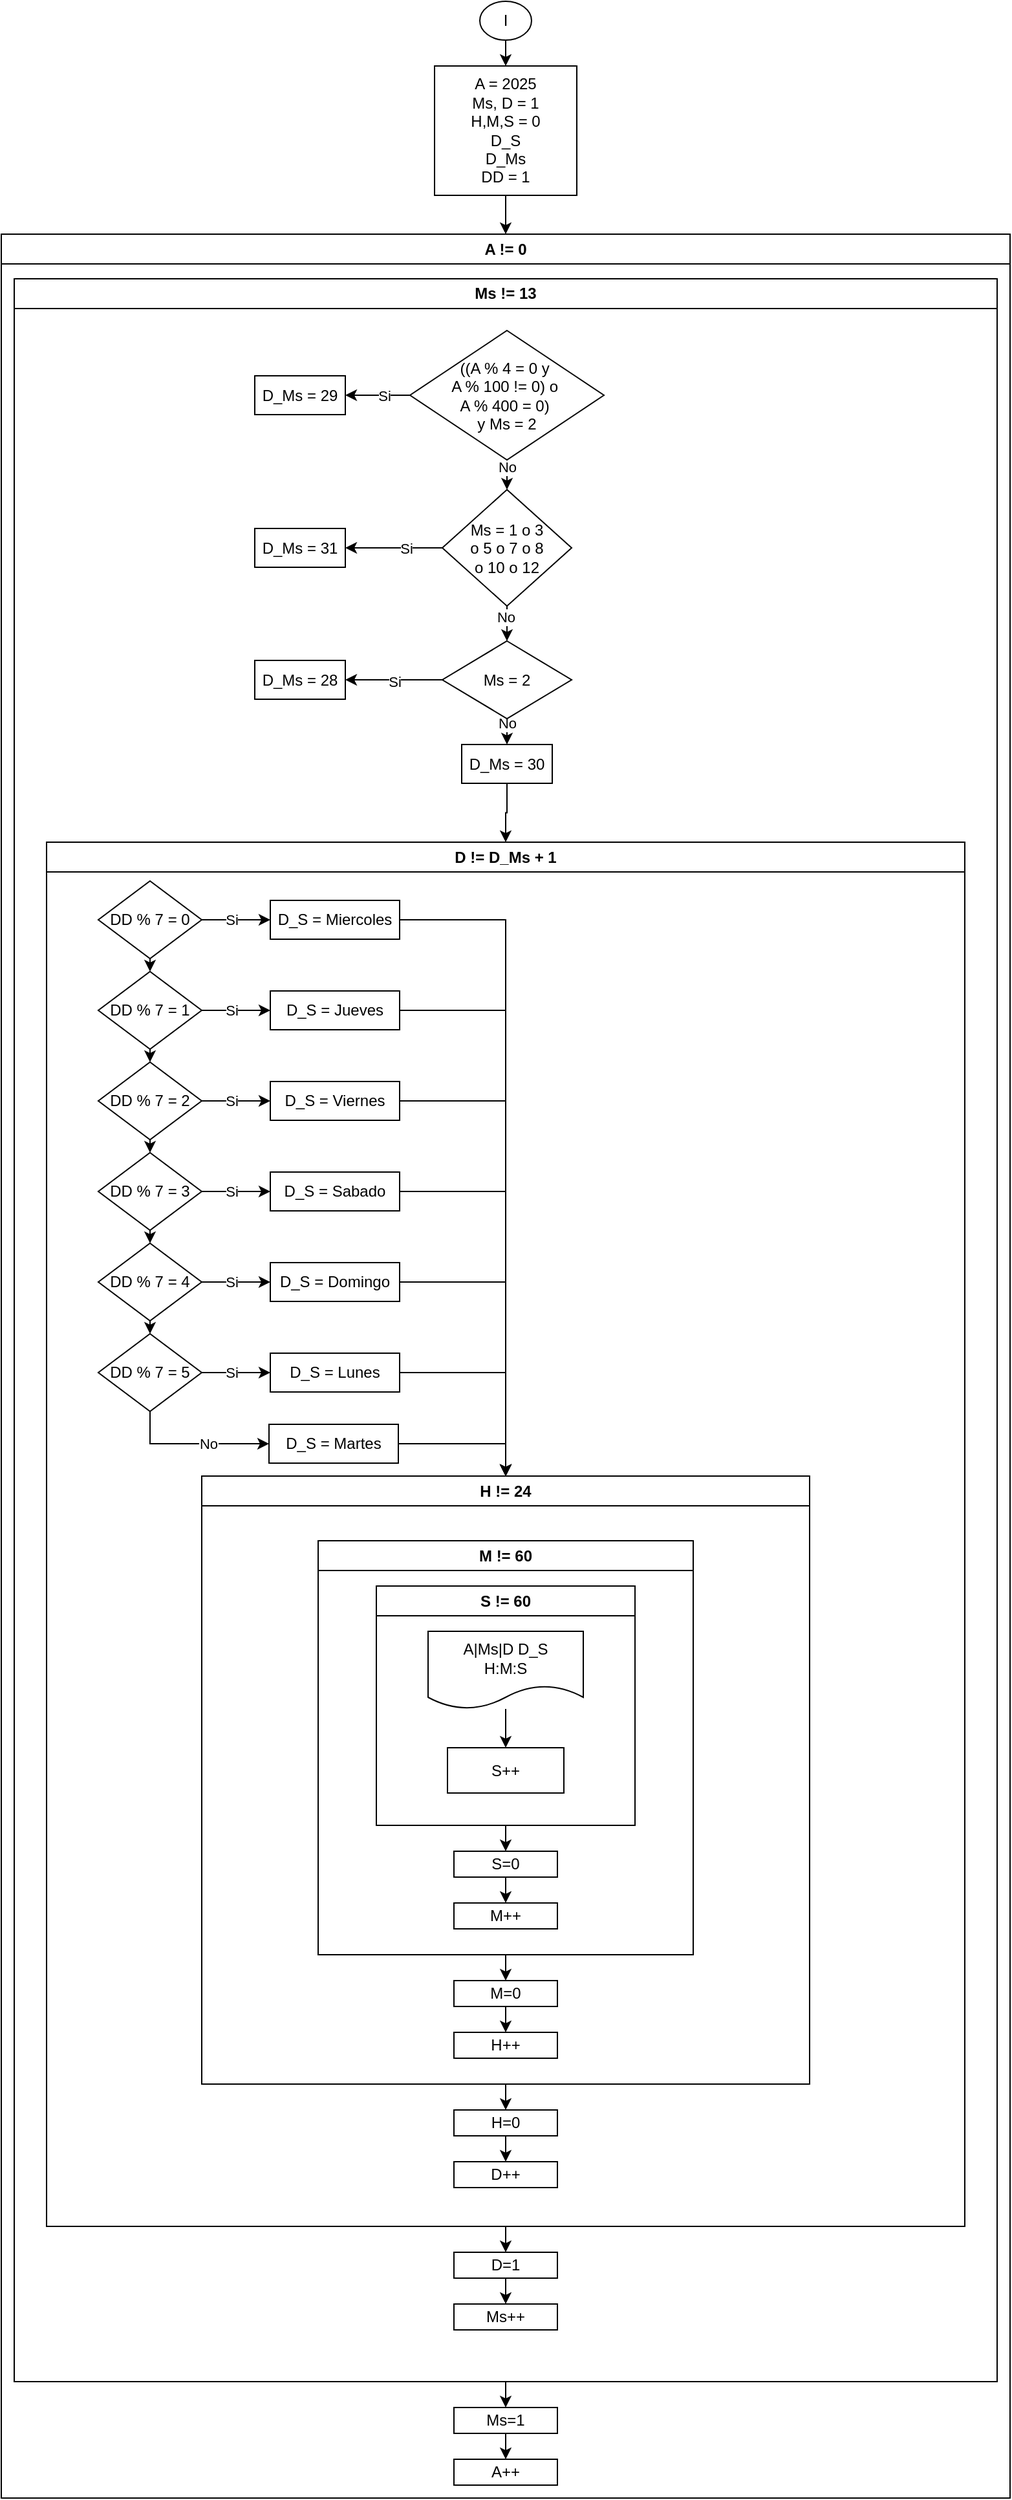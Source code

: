 <mxfile version="26.1.1">
  <diagram name="Página-1" id="KlE6ZFTIxu7QOJY_JbR3">
    <mxGraphModel dx="2200" dy="2254" grid="1" gridSize="10" guides="1" tooltips="1" connect="1" arrows="1" fold="1" page="1" pageScale="1" pageWidth="827" pageHeight="1169" math="0" shadow="0">
      <root>
        <mxCell id="0" />
        <mxCell id="1" parent="0" />
        <mxCell id="-FTDvW3kcZKXXxdiIcK_-101" style="edgeStyle=orthogonalEdgeStyle;rounded=0;orthogonalLoop=1;jettySize=auto;html=1;exitX=0.5;exitY=1;exitDx=0;exitDy=0;entryX=0.5;entryY=0;entryDx=0;entryDy=0;" edge="1" parent="1" source="-FTDvW3kcZKXXxdiIcK_-1" target="-FTDvW3kcZKXXxdiIcK_-2">
          <mxGeometry relative="1" as="geometry" />
        </mxCell>
        <mxCell id="-FTDvW3kcZKXXxdiIcK_-1" value="I" style="ellipse;whiteSpace=wrap;html=1;" vertex="1" parent="1">
          <mxGeometry x="570" y="-40" width="40" height="30" as="geometry" />
        </mxCell>
        <mxCell id="-FTDvW3kcZKXXxdiIcK_-102" style="edgeStyle=orthogonalEdgeStyle;rounded=0;orthogonalLoop=1;jettySize=auto;html=1;exitX=0.5;exitY=1;exitDx=0;exitDy=0;entryX=0.5;entryY=0;entryDx=0;entryDy=0;" edge="1" parent="1" source="-FTDvW3kcZKXXxdiIcK_-2" target="-FTDvW3kcZKXXxdiIcK_-4">
          <mxGeometry relative="1" as="geometry" />
        </mxCell>
        <mxCell id="-FTDvW3kcZKXXxdiIcK_-2" value="A = 2025&lt;div&gt;Ms, D = 1&lt;/div&gt;&lt;div&gt;H,M,S = 0&lt;/div&gt;&lt;div&gt;D_S&lt;/div&gt;&lt;div&gt;D_Ms&lt;/div&gt;&lt;div&gt;DD = 1&lt;/div&gt;" style="rounded=0;whiteSpace=wrap;html=1;" vertex="1" parent="1">
          <mxGeometry x="535" y="10" width="110" height="100" as="geometry" />
        </mxCell>
        <mxCell id="-FTDvW3kcZKXXxdiIcK_-4" value="A != 0" style="swimlane;whiteSpace=wrap;html=1;" vertex="1" parent="1">
          <mxGeometry x="200" y="140" width="780" height="1750" as="geometry" />
        </mxCell>
        <mxCell id="-FTDvW3kcZKXXxdiIcK_-5" value="Ms != 13" style="swimlane;whiteSpace=wrap;html=1;" vertex="1" parent="1">
          <mxGeometry x="210" y="174.5" width="760" height="1625.5" as="geometry" />
        </mxCell>
        <mxCell id="-FTDvW3kcZKXXxdiIcK_-22" value="" style="edgeStyle=orthogonalEdgeStyle;rounded=0;orthogonalLoop=1;jettySize=auto;html=1;" edge="1" parent="-FTDvW3kcZKXXxdiIcK_-5" source="-FTDvW3kcZKXXxdiIcK_-10" target="-FTDvW3kcZKXXxdiIcK_-21">
          <mxGeometry relative="1" as="geometry" />
        </mxCell>
        <mxCell id="-FTDvW3kcZKXXxdiIcK_-31" value="No" style="edgeLabel;html=1;align=center;verticalAlign=middle;resizable=0;points=[];" vertex="1" connectable="0" parent="-FTDvW3kcZKXXxdiIcK_-22">
          <mxGeometry x="0.384" y="1" relative="1" as="geometry">
            <mxPoint x="-2" y="-2" as="offset" />
          </mxGeometry>
        </mxCell>
        <mxCell id="-FTDvW3kcZKXXxdiIcK_-25" style="edgeStyle=orthogonalEdgeStyle;rounded=0;orthogonalLoop=1;jettySize=auto;html=1;exitX=0;exitY=0.5;exitDx=0;exitDy=0;" edge="1" parent="-FTDvW3kcZKXXxdiIcK_-5" source="-FTDvW3kcZKXXxdiIcK_-10" target="-FTDvW3kcZKXXxdiIcK_-19">
          <mxGeometry relative="1" as="geometry" />
        </mxCell>
        <mxCell id="-FTDvW3kcZKXXxdiIcK_-26" value="Si" style="edgeLabel;html=1;align=center;verticalAlign=middle;resizable=0;points=[];" vertex="1" connectable="0" parent="-FTDvW3kcZKXXxdiIcK_-25">
          <mxGeometry x="-0.236" relative="1" as="geometry">
            <mxPoint as="offset" />
          </mxGeometry>
        </mxCell>
        <mxCell id="-FTDvW3kcZKXXxdiIcK_-10" value="Ms = 1 o 3&lt;div&gt;o 5 o 7 o 8&lt;/div&gt;&lt;div&gt;o 10 o 12&lt;/div&gt;" style="rhombus;whiteSpace=wrap;html=1;" vertex="1" parent="-FTDvW3kcZKXXxdiIcK_-5">
          <mxGeometry x="331" y="163" width="100" height="90" as="geometry" />
        </mxCell>
        <mxCell id="-FTDvW3kcZKXXxdiIcK_-27" style="edgeStyle=orthogonalEdgeStyle;rounded=0;orthogonalLoop=1;jettySize=auto;html=1;exitX=0;exitY=0.5;exitDx=0;exitDy=0;entryX=1;entryY=0.5;entryDx=0;entryDy=0;" edge="1" parent="-FTDvW3kcZKXXxdiIcK_-5" source="-FTDvW3kcZKXXxdiIcK_-13" target="-FTDvW3kcZKXXxdiIcK_-14">
          <mxGeometry relative="1" as="geometry" />
        </mxCell>
        <mxCell id="-FTDvW3kcZKXXxdiIcK_-28" value="Si" style="edgeLabel;html=1;align=center;verticalAlign=middle;resizable=0;points=[];" vertex="1" connectable="0" parent="-FTDvW3kcZKXXxdiIcK_-27">
          <mxGeometry x="-0.187" relative="1" as="geometry">
            <mxPoint as="offset" />
          </mxGeometry>
        </mxCell>
        <mxCell id="-FTDvW3kcZKXXxdiIcK_-29" style="edgeStyle=orthogonalEdgeStyle;rounded=0;orthogonalLoop=1;jettySize=auto;html=1;exitX=0.5;exitY=1;exitDx=0;exitDy=0;entryX=0.5;entryY=0;entryDx=0;entryDy=0;" edge="1" parent="-FTDvW3kcZKXXxdiIcK_-5" source="-FTDvW3kcZKXXxdiIcK_-13" target="-FTDvW3kcZKXXxdiIcK_-10">
          <mxGeometry relative="1" as="geometry" />
        </mxCell>
        <mxCell id="-FTDvW3kcZKXXxdiIcK_-30" value="No" style="edgeLabel;html=1;align=center;verticalAlign=middle;resizable=0;points=[];" vertex="1" connectable="0" parent="-FTDvW3kcZKXXxdiIcK_-29">
          <mxGeometry x="-0.1" y="3" relative="1" as="geometry">
            <mxPoint x="-3" y="-5" as="offset" />
          </mxGeometry>
        </mxCell>
        <mxCell id="-FTDvW3kcZKXXxdiIcK_-13" value="((A % 4 = 0 y&amp;nbsp;&lt;div&gt;A % 100 != 0) o&amp;nbsp;&lt;/div&gt;&lt;div&gt;A % 400 = 0)&amp;nbsp;&lt;/div&gt;&lt;div&gt;y Ms = 2&lt;/div&gt;" style="rhombus;whiteSpace=wrap;html=1;" vertex="1" parent="-FTDvW3kcZKXXxdiIcK_-5">
          <mxGeometry x="306" y="40" width="150" height="100" as="geometry" />
        </mxCell>
        <mxCell id="-FTDvW3kcZKXXxdiIcK_-14" value="D_Ms = 29" style="rounded=0;whiteSpace=wrap;html=1;" vertex="1" parent="-FTDvW3kcZKXXxdiIcK_-5">
          <mxGeometry x="186" y="75" width="70" height="30" as="geometry" />
        </mxCell>
        <mxCell id="-FTDvW3kcZKXXxdiIcK_-19" value="D_Ms = 31" style="rounded=0;whiteSpace=wrap;html=1;" vertex="1" parent="-FTDvW3kcZKXXxdiIcK_-5">
          <mxGeometry x="186" y="193" width="70" height="30" as="geometry" />
        </mxCell>
        <mxCell id="-FTDvW3kcZKXXxdiIcK_-20" value="D_Ms = 28" style="rounded=0;whiteSpace=wrap;html=1;" vertex="1" parent="-FTDvW3kcZKXXxdiIcK_-5">
          <mxGeometry x="186" y="295" width="70" height="30" as="geometry" />
        </mxCell>
        <mxCell id="-FTDvW3kcZKXXxdiIcK_-23" value="" style="edgeStyle=orthogonalEdgeStyle;rounded=0;orthogonalLoop=1;jettySize=auto;html=1;" edge="1" parent="-FTDvW3kcZKXXxdiIcK_-5" source="-FTDvW3kcZKXXxdiIcK_-21" target="-FTDvW3kcZKXXxdiIcK_-20">
          <mxGeometry relative="1" as="geometry" />
        </mxCell>
        <mxCell id="-FTDvW3kcZKXXxdiIcK_-24" value="Si" style="edgeLabel;html=1;align=center;verticalAlign=middle;resizable=0;points=[];" vertex="1" connectable="0" parent="-FTDvW3kcZKXXxdiIcK_-23">
          <mxGeometry x="-0.004" y="1" relative="1" as="geometry">
            <mxPoint as="offset" />
          </mxGeometry>
        </mxCell>
        <mxCell id="-FTDvW3kcZKXXxdiIcK_-33" style="edgeStyle=orthogonalEdgeStyle;rounded=0;orthogonalLoop=1;jettySize=auto;html=1;exitX=0.5;exitY=1;exitDx=0;exitDy=0;entryX=0.5;entryY=0;entryDx=0;entryDy=0;" edge="1" parent="-FTDvW3kcZKXXxdiIcK_-5" source="-FTDvW3kcZKXXxdiIcK_-21" target="-FTDvW3kcZKXXxdiIcK_-32">
          <mxGeometry relative="1" as="geometry" />
        </mxCell>
        <mxCell id="-FTDvW3kcZKXXxdiIcK_-34" value="No" style="edgeLabel;html=1;align=center;verticalAlign=middle;resizable=0;points=[];" vertex="1" connectable="0" parent="-FTDvW3kcZKXXxdiIcK_-33">
          <mxGeometry x="-0.633" relative="1" as="geometry">
            <mxPoint as="offset" />
          </mxGeometry>
        </mxCell>
        <mxCell id="-FTDvW3kcZKXXxdiIcK_-21" value="Ms = 2" style="rhombus;whiteSpace=wrap;html=1;" vertex="1" parent="-FTDvW3kcZKXXxdiIcK_-5">
          <mxGeometry x="331" y="280" width="100" height="60" as="geometry" />
        </mxCell>
        <mxCell id="-FTDvW3kcZKXXxdiIcK_-32" value="D_Ms = 30" style="rounded=0;whiteSpace=wrap;html=1;" vertex="1" parent="-FTDvW3kcZKXXxdiIcK_-5">
          <mxGeometry x="346" y="360" width="70" height="30" as="geometry" />
        </mxCell>
        <mxCell id="-FTDvW3kcZKXXxdiIcK_-6" value="D != D_Ms + 1" style="swimlane;whiteSpace=wrap;html=1;" vertex="1" parent="1">
          <mxGeometry x="235" y="610" width="710" height="1070" as="geometry" />
        </mxCell>
        <mxCell id="-FTDvW3kcZKXXxdiIcK_-37" value="" style="edgeStyle=orthogonalEdgeStyle;rounded=0;orthogonalLoop=1;jettySize=auto;html=1;" edge="1" parent="-FTDvW3kcZKXXxdiIcK_-6" source="-FTDvW3kcZKXXxdiIcK_-35" target="-FTDvW3kcZKXXxdiIcK_-36">
          <mxGeometry relative="1" as="geometry" />
        </mxCell>
        <mxCell id="-FTDvW3kcZKXXxdiIcK_-38" value="Si" style="edgeLabel;html=1;align=center;verticalAlign=middle;resizable=0;points=[];" vertex="1" connectable="0" parent="-FTDvW3kcZKXXxdiIcK_-37">
          <mxGeometry x="0.01" y="-3" relative="1" as="geometry">
            <mxPoint x="-4" y="-3" as="offset" />
          </mxGeometry>
        </mxCell>
        <mxCell id="-FTDvW3kcZKXXxdiIcK_-68" style="edgeStyle=orthogonalEdgeStyle;rounded=0;orthogonalLoop=1;jettySize=auto;html=1;exitX=0.5;exitY=1;exitDx=0;exitDy=0;entryX=0.5;entryY=0;entryDx=0;entryDy=0;" edge="1" parent="-FTDvW3kcZKXXxdiIcK_-6" source="-FTDvW3kcZKXXxdiIcK_-35" target="-FTDvW3kcZKXXxdiIcK_-41">
          <mxGeometry relative="1" as="geometry" />
        </mxCell>
        <mxCell id="-FTDvW3kcZKXXxdiIcK_-35" value="DD % 7 = 0" style="rhombus;whiteSpace=wrap;html=1;" vertex="1" parent="-FTDvW3kcZKXXxdiIcK_-6">
          <mxGeometry x="40" y="30" width="80" height="60" as="geometry" />
        </mxCell>
        <mxCell id="-FTDvW3kcZKXXxdiIcK_-81" style="edgeStyle=orthogonalEdgeStyle;rounded=0;orthogonalLoop=1;jettySize=auto;html=1;exitX=1;exitY=0.5;exitDx=0;exitDy=0;entryX=0.5;entryY=0;entryDx=0;entryDy=0;" edge="1" parent="-FTDvW3kcZKXXxdiIcK_-6" source="-FTDvW3kcZKXXxdiIcK_-36" target="-FTDvW3kcZKXXxdiIcK_-7">
          <mxGeometry relative="1" as="geometry" />
        </mxCell>
        <mxCell id="-FTDvW3kcZKXXxdiIcK_-36" value="D_S = Miercoles" style="whiteSpace=wrap;html=1;" vertex="1" parent="-FTDvW3kcZKXXxdiIcK_-6">
          <mxGeometry x="173" y="45" width="100" height="30" as="geometry" />
        </mxCell>
        <mxCell id="-FTDvW3kcZKXXxdiIcK_-39" value="" style="edgeStyle=orthogonalEdgeStyle;rounded=0;orthogonalLoop=1;jettySize=auto;html=1;" edge="1" parent="-FTDvW3kcZKXXxdiIcK_-6" source="-FTDvW3kcZKXXxdiIcK_-41" target="-FTDvW3kcZKXXxdiIcK_-42">
          <mxGeometry relative="1" as="geometry" />
        </mxCell>
        <mxCell id="-FTDvW3kcZKXXxdiIcK_-40" value="Si" style="edgeLabel;html=1;align=center;verticalAlign=middle;resizable=0;points=[];" vertex="1" connectable="0" parent="-FTDvW3kcZKXXxdiIcK_-39">
          <mxGeometry x="0.01" y="-3" relative="1" as="geometry">
            <mxPoint x="-4" y="-3" as="offset" />
          </mxGeometry>
        </mxCell>
        <mxCell id="-FTDvW3kcZKXXxdiIcK_-64" style="edgeStyle=orthogonalEdgeStyle;rounded=0;orthogonalLoop=1;jettySize=auto;html=1;exitX=0.5;exitY=1;exitDx=0;exitDy=0;entryX=0.5;entryY=0;entryDx=0;entryDy=0;" edge="1" parent="-FTDvW3kcZKXXxdiIcK_-6" source="-FTDvW3kcZKXXxdiIcK_-41" target="-FTDvW3kcZKXXxdiIcK_-45">
          <mxGeometry relative="1" as="geometry" />
        </mxCell>
        <mxCell id="-FTDvW3kcZKXXxdiIcK_-41" value="DD % 7 = 1" style="rhombus;whiteSpace=wrap;html=1;" vertex="1" parent="-FTDvW3kcZKXXxdiIcK_-6">
          <mxGeometry x="40" y="100" width="80" height="60" as="geometry" />
        </mxCell>
        <mxCell id="-FTDvW3kcZKXXxdiIcK_-82" style="edgeStyle=orthogonalEdgeStyle;rounded=0;orthogonalLoop=1;jettySize=auto;html=1;exitX=1;exitY=0.5;exitDx=0;exitDy=0;entryX=0.5;entryY=0;entryDx=0;entryDy=0;" edge="1" parent="-FTDvW3kcZKXXxdiIcK_-6" source="-FTDvW3kcZKXXxdiIcK_-42" target="-FTDvW3kcZKXXxdiIcK_-7">
          <mxGeometry relative="1" as="geometry" />
        </mxCell>
        <mxCell id="-FTDvW3kcZKXXxdiIcK_-42" value="D_S = Jueves" style="whiteSpace=wrap;html=1;" vertex="1" parent="-FTDvW3kcZKXXxdiIcK_-6">
          <mxGeometry x="173" y="115" width="100" height="30" as="geometry" />
        </mxCell>
        <mxCell id="-FTDvW3kcZKXXxdiIcK_-43" value="" style="edgeStyle=orthogonalEdgeStyle;rounded=0;orthogonalLoop=1;jettySize=auto;html=1;" edge="1" parent="-FTDvW3kcZKXXxdiIcK_-6" source="-FTDvW3kcZKXXxdiIcK_-45" target="-FTDvW3kcZKXXxdiIcK_-46">
          <mxGeometry relative="1" as="geometry" />
        </mxCell>
        <mxCell id="-FTDvW3kcZKXXxdiIcK_-44" value="Si" style="edgeLabel;html=1;align=center;verticalAlign=middle;resizable=0;points=[];" vertex="1" connectable="0" parent="-FTDvW3kcZKXXxdiIcK_-43">
          <mxGeometry x="0.01" y="-3" relative="1" as="geometry">
            <mxPoint x="-4" y="-3" as="offset" />
          </mxGeometry>
        </mxCell>
        <mxCell id="-FTDvW3kcZKXXxdiIcK_-65" style="edgeStyle=orthogonalEdgeStyle;rounded=0;orthogonalLoop=1;jettySize=auto;html=1;exitX=0.5;exitY=1;exitDx=0;exitDy=0;entryX=0.5;entryY=0;entryDx=0;entryDy=0;" edge="1" parent="-FTDvW3kcZKXXxdiIcK_-6" source="-FTDvW3kcZKXXxdiIcK_-45" target="-FTDvW3kcZKXXxdiIcK_-49">
          <mxGeometry relative="1" as="geometry" />
        </mxCell>
        <mxCell id="-FTDvW3kcZKXXxdiIcK_-45" value="DD % 7 = 2" style="rhombus;whiteSpace=wrap;html=1;" vertex="1" parent="-FTDvW3kcZKXXxdiIcK_-6">
          <mxGeometry x="40" y="170" width="80" height="60" as="geometry" />
        </mxCell>
        <mxCell id="-FTDvW3kcZKXXxdiIcK_-83" style="edgeStyle=orthogonalEdgeStyle;rounded=0;orthogonalLoop=1;jettySize=auto;html=1;exitX=1;exitY=0.5;exitDx=0;exitDy=0;entryX=0.5;entryY=0;entryDx=0;entryDy=0;" edge="1" parent="-FTDvW3kcZKXXxdiIcK_-6" source="-FTDvW3kcZKXXxdiIcK_-46" target="-FTDvW3kcZKXXxdiIcK_-7">
          <mxGeometry relative="1" as="geometry" />
        </mxCell>
        <mxCell id="-FTDvW3kcZKXXxdiIcK_-46" value="D_S = Viernes" style="whiteSpace=wrap;html=1;" vertex="1" parent="-FTDvW3kcZKXXxdiIcK_-6">
          <mxGeometry x="173" y="185" width="100" height="30" as="geometry" />
        </mxCell>
        <mxCell id="-FTDvW3kcZKXXxdiIcK_-47" value="" style="edgeStyle=orthogonalEdgeStyle;rounded=0;orthogonalLoop=1;jettySize=auto;html=1;" edge="1" parent="-FTDvW3kcZKXXxdiIcK_-6" source="-FTDvW3kcZKXXxdiIcK_-49" target="-FTDvW3kcZKXXxdiIcK_-50">
          <mxGeometry relative="1" as="geometry" />
        </mxCell>
        <mxCell id="-FTDvW3kcZKXXxdiIcK_-48" value="Si" style="edgeLabel;html=1;align=center;verticalAlign=middle;resizable=0;points=[];" vertex="1" connectable="0" parent="-FTDvW3kcZKXXxdiIcK_-47">
          <mxGeometry x="0.01" y="-3" relative="1" as="geometry">
            <mxPoint x="-4" y="-3" as="offset" />
          </mxGeometry>
        </mxCell>
        <mxCell id="-FTDvW3kcZKXXxdiIcK_-66" style="edgeStyle=orthogonalEdgeStyle;rounded=0;orthogonalLoop=1;jettySize=auto;html=1;exitX=0.5;exitY=1;exitDx=0;exitDy=0;entryX=0.5;entryY=0;entryDx=0;entryDy=0;" edge="1" parent="-FTDvW3kcZKXXxdiIcK_-6" source="-FTDvW3kcZKXXxdiIcK_-49" target="-FTDvW3kcZKXXxdiIcK_-53">
          <mxGeometry relative="1" as="geometry" />
        </mxCell>
        <mxCell id="-FTDvW3kcZKXXxdiIcK_-49" value="DD % 7 = 3" style="rhombus;whiteSpace=wrap;html=1;" vertex="1" parent="-FTDvW3kcZKXXxdiIcK_-6">
          <mxGeometry x="40" y="240" width="80" height="60" as="geometry" />
        </mxCell>
        <mxCell id="-FTDvW3kcZKXXxdiIcK_-84" style="edgeStyle=orthogonalEdgeStyle;rounded=0;orthogonalLoop=1;jettySize=auto;html=1;exitX=1;exitY=0.5;exitDx=0;exitDy=0;entryX=0.5;entryY=0;entryDx=0;entryDy=0;" edge="1" parent="-FTDvW3kcZKXXxdiIcK_-6" source="-FTDvW3kcZKXXxdiIcK_-50" target="-FTDvW3kcZKXXxdiIcK_-7">
          <mxGeometry relative="1" as="geometry" />
        </mxCell>
        <mxCell id="-FTDvW3kcZKXXxdiIcK_-50" value="D_S = Sabado" style="whiteSpace=wrap;html=1;" vertex="1" parent="-FTDvW3kcZKXXxdiIcK_-6">
          <mxGeometry x="173" y="255" width="100" height="30" as="geometry" />
        </mxCell>
        <mxCell id="-FTDvW3kcZKXXxdiIcK_-51" value="" style="edgeStyle=orthogonalEdgeStyle;rounded=0;orthogonalLoop=1;jettySize=auto;html=1;" edge="1" parent="-FTDvW3kcZKXXxdiIcK_-6" source="-FTDvW3kcZKXXxdiIcK_-53" target="-FTDvW3kcZKXXxdiIcK_-54">
          <mxGeometry relative="1" as="geometry" />
        </mxCell>
        <mxCell id="-FTDvW3kcZKXXxdiIcK_-52" value="Si" style="edgeLabel;html=1;align=center;verticalAlign=middle;resizable=0;points=[];" vertex="1" connectable="0" parent="-FTDvW3kcZKXXxdiIcK_-51">
          <mxGeometry x="0.01" y="-3" relative="1" as="geometry">
            <mxPoint x="-4" y="-3" as="offset" />
          </mxGeometry>
        </mxCell>
        <mxCell id="-FTDvW3kcZKXXxdiIcK_-67" style="edgeStyle=orthogonalEdgeStyle;rounded=0;orthogonalLoop=1;jettySize=auto;html=1;exitX=0.5;exitY=1;exitDx=0;exitDy=0;entryX=0.5;entryY=0;entryDx=0;entryDy=0;" edge="1" parent="-FTDvW3kcZKXXxdiIcK_-6" source="-FTDvW3kcZKXXxdiIcK_-53" target="-FTDvW3kcZKXXxdiIcK_-57">
          <mxGeometry relative="1" as="geometry" />
        </mxCell>
        <mxCell id="-FTDvW3kcZKXXxdiIcK_-53" value="DD % 7 = 4" style="rhombus;whiteSpace=wrap;html=1;" vertex="1" parent="-FTDvW3kcZKXXxdiIcK_-6">
          <mxGeometry x="40" y="310" width="80" height="60" as="geometry" />
        </mxCell>
        <mxCell id="-FTDvW3kcZKXXxdiIcK_-85" style="edgeStyle=orthogonalEdgeStyle;rounded=0;orthogonalLoop=1;jettySize=auto;html=1;exitX=1;exitY=0.5;exitDx=0;exitDy=0;entryX=0.5;entryY=0;entryDx=0;entryDy=0;" edge="1" parent="-FTDvW3kcZKXXxdiIcK_-6" source="-FTDvW3kcZKXXxdiIcK_-54" target="-FTDvW3kcZKXXxdiIcK_-7">
          <mxGeometry relative="1" as="geometry" />
        </mxCell>
        <mxCell id="-FTDvW3kcZKXXxdiIcK_-54" value="D_S = Domingo" style="whiteSpace=wrap;html=1;" vertex="1" parent="-FTDvW3kcZKXXxdiIcK_-6">
          <mxGeometry x="173" y="325" width="100" height="30" as="geometry" />
        </mxCell>
        <mxCell id="-FTDvW3kcZKXXxdiIcK_-55" value="" style="edgeStyle=orthogonalEdgeStyle;rounded=0;orthogonalLoop=1;jettySize=auto;html=1;" edge="1" parent="-FTDvW3kcZKXXxdiIcK_-6" source="-FTDvW3kcZKXXxdiIcK_-57" target="-FTDvW3kcZKXXxdiIcK_-58">
          <mxGeometry relative="1" as="geometry" />
        </mxCell>
        <mxCell id="-FTDvW3kcZKXXxdiIcK_-56" value="Si" style="edgeLabel;html=1;align=center;verticalAlign=middle;resizable=0;points=[];" vertex="1" connectable="0" parent="-FTDvW3kcZKXXxdiIcK_-55">
          <mxGeometry x="0.01" y="-3" relative="1" as="geometry">
            <mxPoint x="-4" y="-3" as="offset" />
          </mxGeometry>
        </mxCell>
        <mxCell id="-FTDvW3kcZKXXxdiIcK_-63" style="edgeStyle=orthogonalEdgeStyle;rounded=0;orthogonalLoop=1;jettySize=auto;html=1;exitX=0.5;exitY=1;exitDx=0;exitDy=0;entryX=0;entryY=0.5;entryDx=0;entryDy=0;" edge="1" parent="-FTDvW3kcZKXXxdiIcK_-6" source="-FTDvW3kcZKXXxdiIcK_-57" target="-FTDvW3kcZKXXxdiIcK_-62">
          <mxGeometry relative="1" as="geometry" />
        </mxCell>
        <mxCell id="-FTDvW3kcZKXXxdiIcK_-69" value="No" style="edgeLabel;html=1;align=center;verticalAlign=middle;resizable=0;points=[];" vertex="1" connectable="0" parent="-FTDvW3kcZKXXxdiIcK_-63">
          <mxGeometry x="0.303" relative="1" as="geometry">
            <mxPoint x="-6" as="offset" />
          </mxGeometry>
        </mxCell>
        <mxCell id="-FTDvW3kcZKXXxdiIcK_-57" value="DD % 7 = 5" style="rhombus;whiteSpace=wrap;html=1;" vertex="1" parent="-FTDvW3kcZKXXxdiIcK_-6">
          <mxGeometry x="40" y="380" width="80" height="60" as="geometry" />
        </mxCell>
        <mxCell id="-FTDvW3kcZKXXxdiIcK_-86" style="edgeStyle=orthogonalEdgeStyle;rounded=0;orthogonalLoop=1;jettySize=auto;html=1;exitX=1;exitY=0.5;exitDx=0;exitDy=0;entryX=0.5;entryY=0;entryDx=0;entryDy=0;" edge="1" parent="-FTDvW3kcZKXXxdiIcK_-6" source="-FTDvW3kcZKXXxdiIcK_-58" target="-FTDvW3kcZKXXxdiIcK_-7">
          <mxGeometry relative="1" as="geometry" />
        </mxCell>
        <mxCell id="-FTDvW3kcZKXXxdiIcK_-58" value="D_S = Lunes" style="whiteSpace=wrap;html=1;" vertex="1" parent="-FTDvW3kcZKXXxdiIcK_-6">
          <mxGeometry x="173" y="395" width="100" height="30" as="geometry" />
        </mxCell>
        <mxCell id="-FTDvW3kcZKXXxdiIcK_-87" style="edgeStyle=orthogonalEdgeStyle;rounded=0;orthogonalLoop=1;jettySize=auto;html=1;exitX=1;exitY=0.5;exitDx=0;exitDy=0;" edge="1" parent="-FTDvW3kcZKXXxdiIcK_-6" source="-FTDvW3kcZKXXxdiIcK_-62" target="-FTDvW3kcZKXXxdiIcK_-7">
          <mxGeometry relative="1" as="geometry" />
        </mxCell>
        <mxCell id="-FTDvW3kcZKXXxdiIcK_-62" value="D_S = Martes" style="whiteSpace=wrap;html=1;" vertex="1" parent="-FTDvW3kcZKXXxdiIcK_-6">
          <mxGeometry x="172" y="450" width="100" height="30" as="geometry" />
        </mxCell>
        <mxCell id="-FTDvW3kcZKXXxdiIcK_-7" value="H != 24" style="swimlane;whiteSpace=wrap;html=1;" vertex="1" parent="-FTDvW3kcZKXXxdiIcK_-6">
          <mxGeometry x="120" y="490" width="470" height="470" as="geometry" />
        </mxCell>
        <mxCell id="-FTDvW3kcZKXXxdiIcK_-8" value="M != 60" style="swimlane;whiteSpace=wrap;html=1;" vertex="1" parent="-FTDvW3kcZKXXxdiIcK_-7">
          <mxGeometry x="90" y="50" width="290" height="320" as="geometry" />
        </mxCell>
        <mxCell id="-FTDvW3kcZKXXxdiIcK_-75" style="edgeStyle=orthogonalEdgeStyle;rounded=0;orthogonalLoop=1;jettySize=auto;html=1;exitX=0.5;exitY=1;exitDx=0;exitDy=0;entryX=0.5;entryY=0;entryDx=0;entryDy=0;" edge="1" parent="-FTDvW3kcZKXXxdiIcK_-8" source="-FTDvW3kcZKXXxdiIcK_-9" target="-FTDvW3kcZKXXxdiIcK_-73">
          <mxGeometry relative="1" as="geometry" />
        </mxCell>
        <mxCell id="-FTDvW3kcZKXXxdiIcK_-9" value="S != 60" style="swimlane;whiteSpace=wrap;html=1;" vertex="1" parent="-FTDvW3kcZKXXxdiIcK_-8">
          <mxGeometry x="45" y="35" width="200" height="185" as="geometry" />
        </mxCell>
        <mxCell id="-FTDvW3kcZKXXxdiIcK_-72" value="" style="edgeStyle=orthogonalEdgeStyle;rounded=0;orthogonalLoop=1;jettySize=auto;html=1;" edge="1" parent="-FTDvW3kcZKXXxdiIcK_-9" source="-FTDvW3kcZKXXxdiIcK_-70" target="-FTDvW3kcZKXXxdiIcK_-71">
          <mxGeometry relative="1" as="geometry" />
        </mxCell>
        <mxCell id="-FTDvW3kcZKXXxdiIcK_-70" value="A|Ms|D D_S&lt;div&gt;H:M:S&lt;/div&gt;" style="shape=document;whiteSpace=wrap;html=1;boundedLbl=1;" vertex="1" parent="-FTDvW3kcZKXXxdiIcK_-9">
          <mxGeometry x="40" y="35" width="120" height="60" as="geometry" />
        </mxCell>
        <mxCell id="-FTDvW3kcZKXXxdiIcK_-71" value="S++" style="whiteSpace=wrap;html=1;" vertex="1" parent="-FTDvW3kcZKXXxdiIcK_-9">
          <mxGeometry x="55" y="125" width="90" height="35" as="geometry" />
        </mxCell>
        <mxCell id="-FTDvW3kcZKXXxdiIcK_-76" style="edgeStyle=orthogonalEdgeStyle;rounded=0;orthogonalLoop=1;jettySize=auto;html=1;exitX=0.5;exitY=1;exitDx=0;exitDy=0;entryX=0.5;entryY=0;entryDx=0;entryDy=0;" edge="1" parent="-FTDvW3kcZKXXxdiIcK_-8" source="-FTDvW3kcZKXXxdiIcK_-73" target="-FTDvW3kcZKXXxdiIcK_-74">
          <mxGeometry relative="1" as="geometry" />
        </mxCell>
        <mxCell id="-FTDvW3kcZKXXxdiIcK_-73" value="S=0" style="whiteSpace=wrap;html=1;" vertex="1" parent="-FTDvW3kcZKXXxdiIcK_-8">
          <mxGeometry x="105" y="240" width="80" height="20" as="geometry" />
        </mxCell>
        <mxCell id="-FTDvW3kcZKXXxdiIcK_-74" value="M++" style="whiteSpace=wrap;html=1;" vertex="1" parent="-FTDvW3kcZKXXxdiIcK_-8">
          <mxGeometry x="105" y="280" width="80" height="20" as="geometry" />
        </mxCell>
        <mxCell id="-FTDvW3kcZKXXxdiIcK_-77" style="edgeStyle=orthogonalEdgeStyle;rounded=0;orthogonalLoop=1;jettySize=auto;html=1;exitX=0.5;exitY=1;exitDx=0;exitDy=0;entryX=0.5;entryY=0;entryDx=0;entryDy=0;" edge="1" parent="-FTDvW3kcZKXXxdiIcK_-7" target="-FTDvW3kcZKXXxdiIcK_-79">
          <mxGeometry relative="1" as="geometry">
            <mxPoint x="235" y="370" as="sourcePoint" />
          </mxGeometry>
        </mxCell>
        <mxCell id="-FTDvW3kcZKXXxdiIcK_-78" style="edgeStyle=orthogonalEdgeStyle;rounded=0;orthogonalLoop=1;jettySize=auto;html=1;exitX=0.5;exitY=1;exitDx=0;exitDy=0;entryX=0.5;entryY=0;entryDx=0;entryDy=0;" edge="1" parent="-FTDvW3kcZKXXxdiIcK_-7" source="-FTDvW3kcZKXXxdiIcK_-79" target="-FTDvW3kcZKXXxdiIcK_-80">
          <mxGeometry relative="1" as="geometry" />
        </mxCell>
        <mxCell id="-FTDvW3kcZKXXxdiIcK_-79" value="M=0" style="whiteSpace=wrap;html=1;" vertex="1" parent="-FTDvW3kcZKXXxdiIcK_-7">
          <mxGeometry x="195" y="390" width="80" height="20" as="geometry" />
        </mxCell>
        <mxCell id="-FTDvW3kcZKXXxdiIcK_-80" value="H++" style="whiteSpace=wrap;html=1;" vertex="1" parent="-FTDvW3kcZKXXxdiIcK_-7">
          <mxGeometry x="195" y="430" width="80" height="20" as="geometry" />
        </mxCell>
        <mxCell id="-FTDvW3kcZKXXxdiIcK_-88" style="edgeStyle=orthogonalEdgeStyle;rounded=0;orthogonalLoop=1;jettySize=auto;html=1;exitX=0.5;exitY=1;exitDx=0;exitDy=0;entryX=0.5;entryY=0;entryDx=0;entryDy=0;" edge="1" parent="-FTDvW3kcZKXXxdiIcK_-6" target="-FTDvW3kcZKXXxdiIcK_-90">
          <mxGeometry relative="1" as="geometry">
            <mxPoint x="355" y="960" as="sourcePoint" />
          </mxGeometry>
        </mxCell>
        <mxCell id="-FTDvW3kcZKXXxdiIcK_-89" style="edgeStyle=orthogonalEdgeStyle;rounded=0;orthogonalLoop=1;jettySize=auto;html=1;exitX=0.5;exitY=1;exitDx=0;exitDy=0;entryX=0.5;entryY=0;entryDx=0;entryDy=0;" edge="1" parent="-FTDvW3kcZKXXxdiIcK_-6" source="-FTDvW3kcZKXXxdiIcK_-90" target="-FTDvW3kcZKXXxdiIcK_-91">
          <mxGeometry relative="1" as="geometry" />
        </mxCell>
        <mxCell id="-FTDvW3kcZKXXxdiIcK_-90" value="H=0" style="whiteSpace=wrap;html=1;" vertex="1" parent="-FTDvW3kcZKXXxdiIcK_-6">
          <mxGeometry x="315" y="980" width="80" height="20" as="geometry" />
        </mxCell>
        <mxCell id="-FTDvW3kcZKXXxdiIcK_-91" value="D++" style="whiteSpace=wrap;html=1;" vertex="1" parent="-FTDvW3kcZKXXxdiIcK_-6">
          <mxGeometry x="315" y="1020" width="80" height="20" as="geometry" />
        </mxCell>
        <mxCell id="-FTDvW3kcZKXXxdiIcK_-92" style="edgeStyle=orthogonalEdgeStyle;rounded=0;orthogonalLoop=1;jettySize=auto;html=1;exitX=0.5;exitY=1;exitDx=0;exitDy=0;entryX=0.5;entryY=0;entryDx=0;entryDy=0;" edge="1" parent="1" target="-FTDvW3kcZKXXxdiIcK_-94">
          <mxGeometry relative="1" as="geometry">
            <mxPoint x="590" y="1680" as="sourcePoint" />
          </mxGeometry>
        </mxCell>
        <mxCell id="-FTDvW3kcZKXXxdiIcK_-93" style="edgeStyle=orthogonalEdgeStyle;rounded=0;orthogonalLoop=1;jettySize=auto;html=1;exitX=0.5;exitY=1;exitDx=0;exitDy=0;entryX=0.5;entryY=0;entryDx=0;entryDy=0;" edge="1" parent="1" source="-FTDvW3kcZKXXxdiIcK_-94" target="-FTDvW3kcZKXXxdiIcK_-95">
          <mxGeometry relative="1" as="geometry" />
        </mxCell>
        <mxCell id="-FTDvW3kcZKXXxdiIcK_-94" value="D=1" style="whiteSpace=wrap;html=1;" vertex="1" parent="1">
          <mxGeometry x="550" y="1700" width="80" height="20" as="geometry" />
        </mxCell>
        <mxCell id="-FTDvW3kcZKXXxdiIcK_-95" value="Ms++" style="whiteSpace=wrap;html=1;" vertex="1" parent="1">
          <mxGeometry x="550" y="1740" width="80" height="20" as="geometry" />
        </mxCell>
        <mxCell id="-FTDvW3kcZKXXxdiIcK_-96" style="edgeStyle=orthogonalEdgeStyle;rounded=0;orthogonalLoop=1;jettySize=auto;html=1;exitX=0.5;exitY=1;exitDx=0;exitDy=0;entryX=0.5;entryY=0;entryDx=0;entryDy=0;" edge="1" parent="1" source="-FTDvW3kcZKXXxdiIcK_-32" target="-FTDvW3kcZKXXxdiIcK_-6">
          <mxGeometry relative="1" as="geometry" />
        </mxCell>
        <mxCell id="-FTDvW3kcZKXXxdiIcK_-97" style="edgeStyle=orthogonalEdgeStyle;rounded=0;orthogonalLoop=1;jettySize=auto;html=1;exitX=0.5;exitY=1;exitDx=0;exitDy=0;entryX=0.5;entryY=0;entryDx=0;entryDy=0;" edge="1" parent="1" target="-FTDvW3kcZKXXxdiIcK_-99">
          <mxGeometry relative="1" as="geometry">
            <mxPoint x="590" y="1800" as="sourcePoint" />
          </mxGeometry>
        </mxCell>
        <mxCell id="-FTDvW3kcZKXXxdiIcK_-98" style="edgeStyle=orthogonalEdgeStyle;rounded=0;orthogonalLoop=1;jettySize=auto;html=1;exitX=0.5;exitY=1;exitDx=0;exitDy=0;entryX=0.5;entryY=0;entryDx=0;entryDy=0;" edge="1" parent="1" source="-FTDvW3kcZKXXxdiIcK_-99" target="-FTDvW3kcZKXXxdiIcK_-100">
          <mxGeometry relative="1" as="geometry" />
        </mxCell>
        <mxCell id="-FTDvW3kcZKXXxdiIcK_-99" value="Ms=1" style="whiteSpace=wrap;html=1;" vertex="1" parent="1">
          <mxGeometry x="550" y="1820" width="80" height="20" as="geometry" />
        </mxCell>
        <mxCell id="-FTDvW3kcZKXXxdiIcK_-100" value="A++" style="whiteSpace=wrap;html=1;" vertex="1" parent="1">
          <mxGeometry x="550" y="1860" width="80" height="20" as="geometry" />
        </mxCell>
      </root>
    </mxGraphModel>
  </diagram>
</mxfile>
